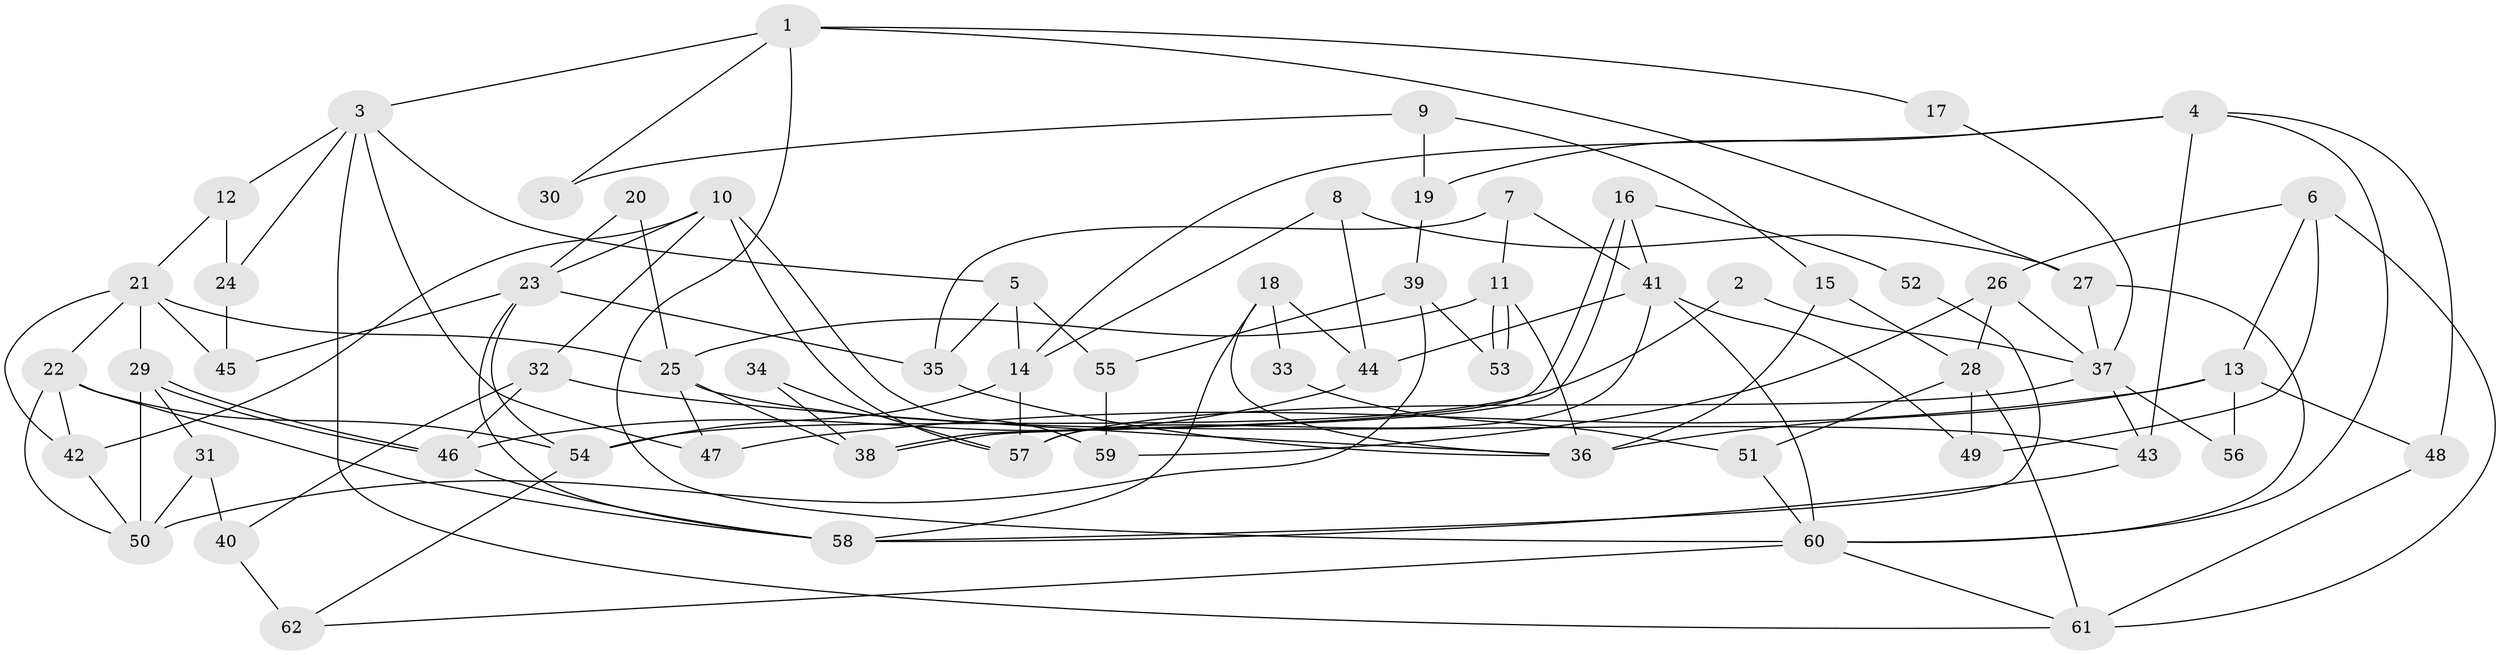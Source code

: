 // coarse degree distribution, {5: 0.13157894736842105, 7: 0.10526315789473684, 9: 0.07894736842105263, 8: 0.13157894736842105, 4: 0.18421052631578946, 3: 0.21052631578947367, 6: 0.05263157894736842, 2: 0.10526315789473684}
// Generated by graph-tools (version 1.1) at 2025/52/02/27/25 19:52:09]
// undirected, 62 vertices, 124 edges
graph export_dot {
graph [start="1"]
  node [color=gray90,style=filled];
  1;
  2;
  3;
  4;
  5;
  6;
  7;
  8;
  9;
  10;
  11;
  12;
  13;
  14;
  15;
  16;
  17;
  18;
  19;
  20;
  21;
  22;
  23;
  24;
  25;
  26;
  27;
  28;
  29;
  30;
  31;
  32;
  33;
  34;
  35;
  36;
  37;
  38;
  39;
  40;
  41;
  42;
  43;
  44;
  45;
  46;
  47;
  48;
  49;
  50;
  51;
  52;
  53;
  54;
  55;
  56;
  57;
  58;
  59;
  60;
  61;
  62;
  1 -- 27;
  1 -- 60;
  1 -- 3;
  1 -- 17;
  1 -- 30;
  2 -- 37;
  2 -- 54;
  3 -- 24;
  3 -- 5;
  3 -- 12;
  3 -- 47;
  3 -- 61;
  4 -- 60;
  4 -- 43;
  4 -- 14;
  4 -- 19;
  4 -- 48;
  5 -- 35;
  5 -- 14;
  5 -- 55;
  6 -- 13;
  6 -- 61;
  6 -- 26;
  6 -- 49;
  7 -- 41;
  7 -- 35;
  7 -- 11;
  8 -- 44;
  8 -- 14;
  8 -- 27;
  9 -- 19;
  9 -- 15;
  9 -- 30;
  10 -- 32;
  10 -- 23;
  10 -- 42;
  10 -- 57;
  10 -- 59;
  11 -- 53;
  11 -- 53;
  11 -- 25;
  11 -- 36;
  12 -- 21;
  12 -- 24;
  13 -- 47;
  13 -- 48;
  13 -- 36;
  13 -- 56;
  14 -- 54;
  14 -- 57;
  15 -- 36;
  15 -- 28;
  16 -- 38;
  16 -- 38;
  16 -- 41;
  16 -- 52;
  17 -- 37;
  18 -- 58;
  18 -- 36;
  18 -- 33;
  18 -- 44;
  19 -- 39;
  20 -- 23;
  20 -- 25;
  21 -- 25;
  21 -- 22;
  21 -- 29;
  21 -- 42;
  21 -- 45;
  22 -- 50;
  22 -- 42;
  22 -- 54;
  22 -- 58;
  23 -- 58;
  23 -- 54;
  23 -- 35;
  23 -- 45;
  24 -- 45;
  25 -- 43;
  25 -- 38;
  25 -- 47;
  26 -- 28;
  26 -- 37;
  26 -- 59;
  27 -- 37;
  27 -- 60;
  28 -- 61;
  28 -- 49;
  28 -- 51;
  29 -- 46;
  29 -- 46;
  29 -- 31;
  29 -- 50;
  31 -- 50;
  31 -- 40;
  32 -- 46;
  32 -- 36;
  32 -- 40;
  33 -- 51;
  34 -- 57;
  34 -- 38;
  35 -- 36;
  37 -- 57;
  37 -- 43;
  37 -- 56;
  39 -- 55;
  39 -- 50;
  39 -- 53;
  40 -- 62;
  41 -- 57;
  41 -- 60;
  41 -- 44;
  41 -- 49;
  42 -- 50;
  43 -- 58;
  44 -- 46;
  46 -- 58;
  48 -- 61;
  51 -- 60;
  52 -- 58;
  54 -- 62;
  55 -- 59;
  60 -- 62;
  60 -- 61;
}

